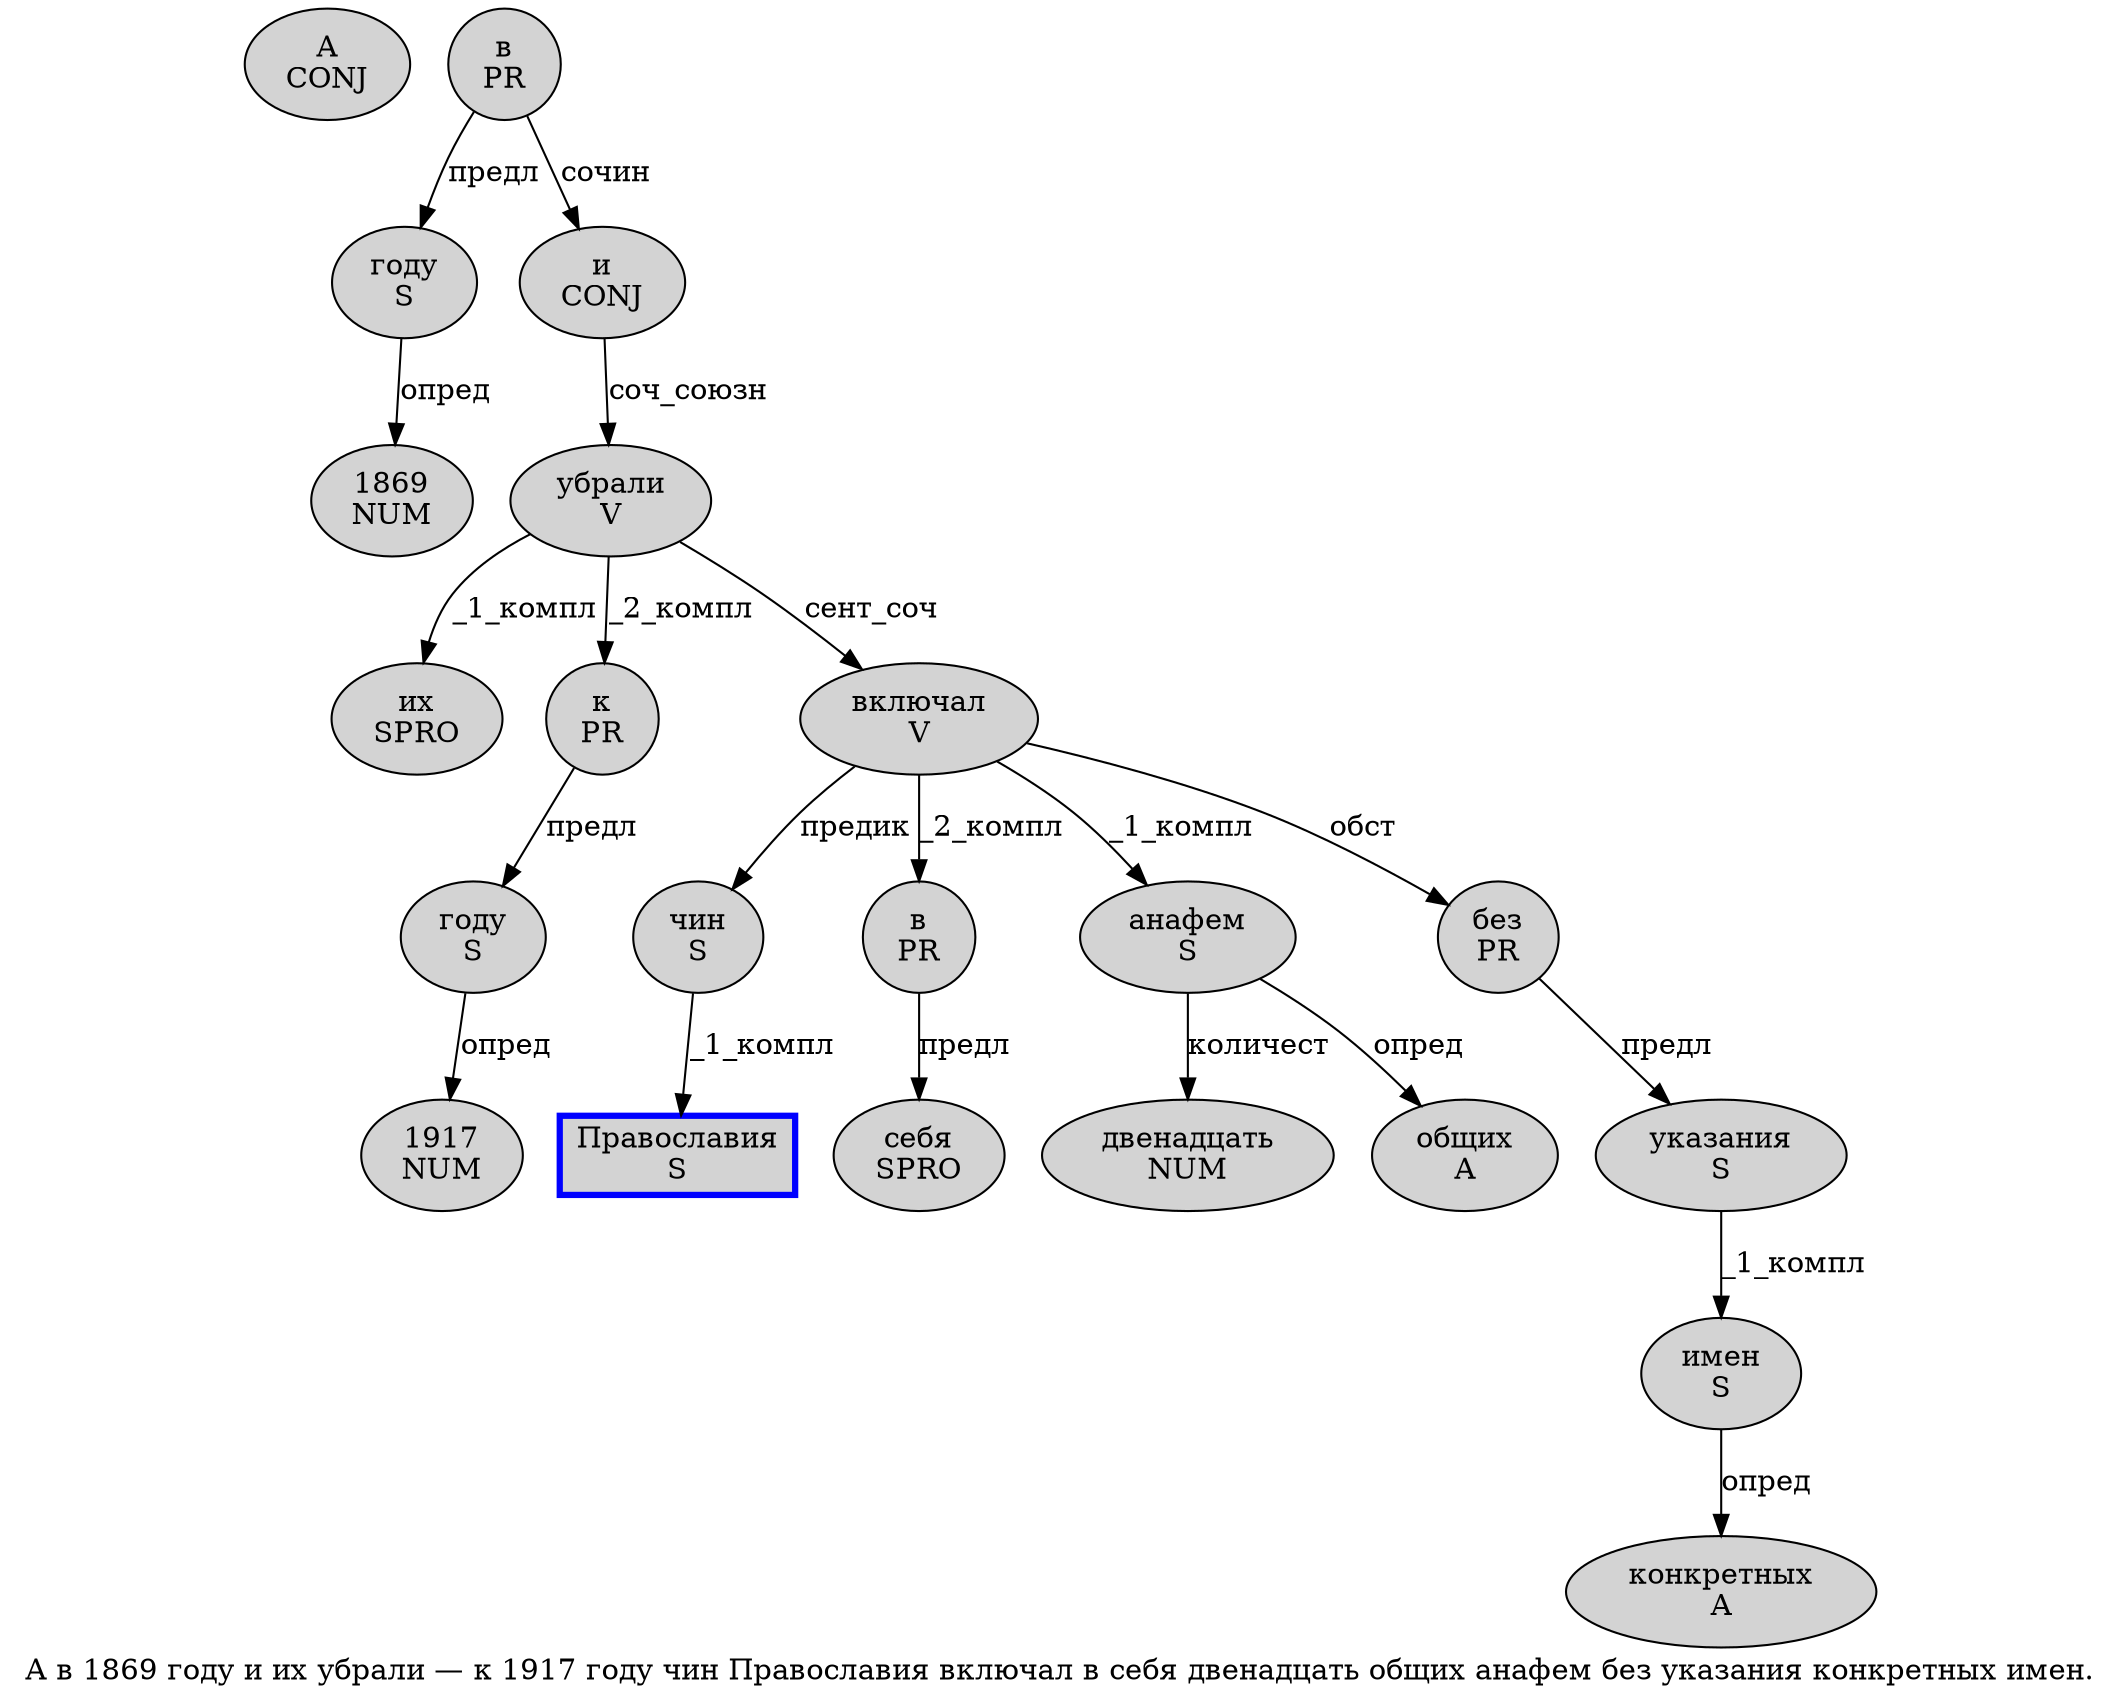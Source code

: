 digraph SENTENCE_1650 {
	graph [label="А в 1869 году и их убрали — к 1917 году чин Православия включал в себя двенадцать общих анафем без указания конкретных имен."]
	node [style=filled]
		0 [label="А
CONJ" color="" fillcolor=lightgray penwidth=1 shape=ellipse]
		1 [label="в
PR" color="" fillcolor=lightgray penwidth=1 shape=ellipse]
		2 [label="1869
NUM" color="" fillcolor=lightgray penwidth=1 shape=ellipse]
		3 [label="году
S" color="" fillcolor=lightgray penwidth=1 shape=ellipse]
		4 [label="и
CONJ" color="" fillcolor=lightgray penwidth=1 shape=ellipse]
		5 [label="их
SPRO" color="" fillcolor=lightgray penwidth=1 shape=ellipse]
		6 [label="убрали
V" color="" fillcolor=lightgray penwidth=1 shape=ellipse]
		8 [label="к
PR" color="" fillcolor=lightgray penwidth=1 shape=ellipse]
		9 [label="1917
NUM" color="" fillcolor=lightgray penwidth=1 shape=ellipse]
		10 [label="году
S" color="" fillcolor=lightgray penwidth=1 shape=ellipse]
		11 [label="чин
S" color="" fillcolor=lightgray penwidth=1 shape=ellipse]
		12 [label="Православия
S" color=blue fillcolor=lightgray penwidth=3 shape=box]
		13 [label="включал
V" color="" fillcolor=lightgray penwidth=1 shape=ellipse]
		14 [label="в
PR" color="" fillcolor=lightgray penwidth=1 shape=ellipse]
		15 [label="себя
SPRO" color="" fillcolor=lightgray penwidth=1 shape=ellipse]
		16 [label="двенадцать
NUM" color="" fillcolor=lightgray penwidth=1 shape=ellipse]
		17 [label="общих
A" color="" fillcolor=lightgray penwidth=1 shape=ellipse]
		18 [label="анафем
S" color="" fillcolor=lightgray penwidth=1 shape=ellipse]
		19 [label="без
PR" color="" fillcolor=lightgray penwidth=1 shape=ellipse]
		20 [label="указания
S" color="" fillcolor=lightgray penwidth=1 shape=ellipse]
		21 [label="конкретных
A" color="" fillcolor=lightgray penwidth=1 shape=ellipse]
		22 [label="имен
S" color="" fillcolor=lightgray penwidth=1 shape=ellipse]
			18 -> 16 [label="количест"]
			18 -> 17 [label="опред"]
			20 -> 22 [label="_1_компл"]
			11 -> 12 [label="_1_компл"]
			13 -> 11 [label="предик"]
			13 -> 14 [label="_2_компл"]
			13 -> 18 [label="_1_компл"]
			13 -> 19 [label="обст"]
			6 -> 5 [label="_1_компл"]
			6 -> 8 [label="_2_компл"]
			6 -> 13 [label="сент_соч"]
			1 -> 3 [label="предл"]
			1 -> 4 [label="сочин"]
			22 -> 21 [label="опред"]
			10 -> 9 [label="опред"]
			19 -> 20 [label="предл"]
			14 -> 15 [label="предл"]
			4 -> 6 [label="соч_союзн"]
			3 -> 2 [label="опред"]
			8 -> 10 [label="предл"]
}